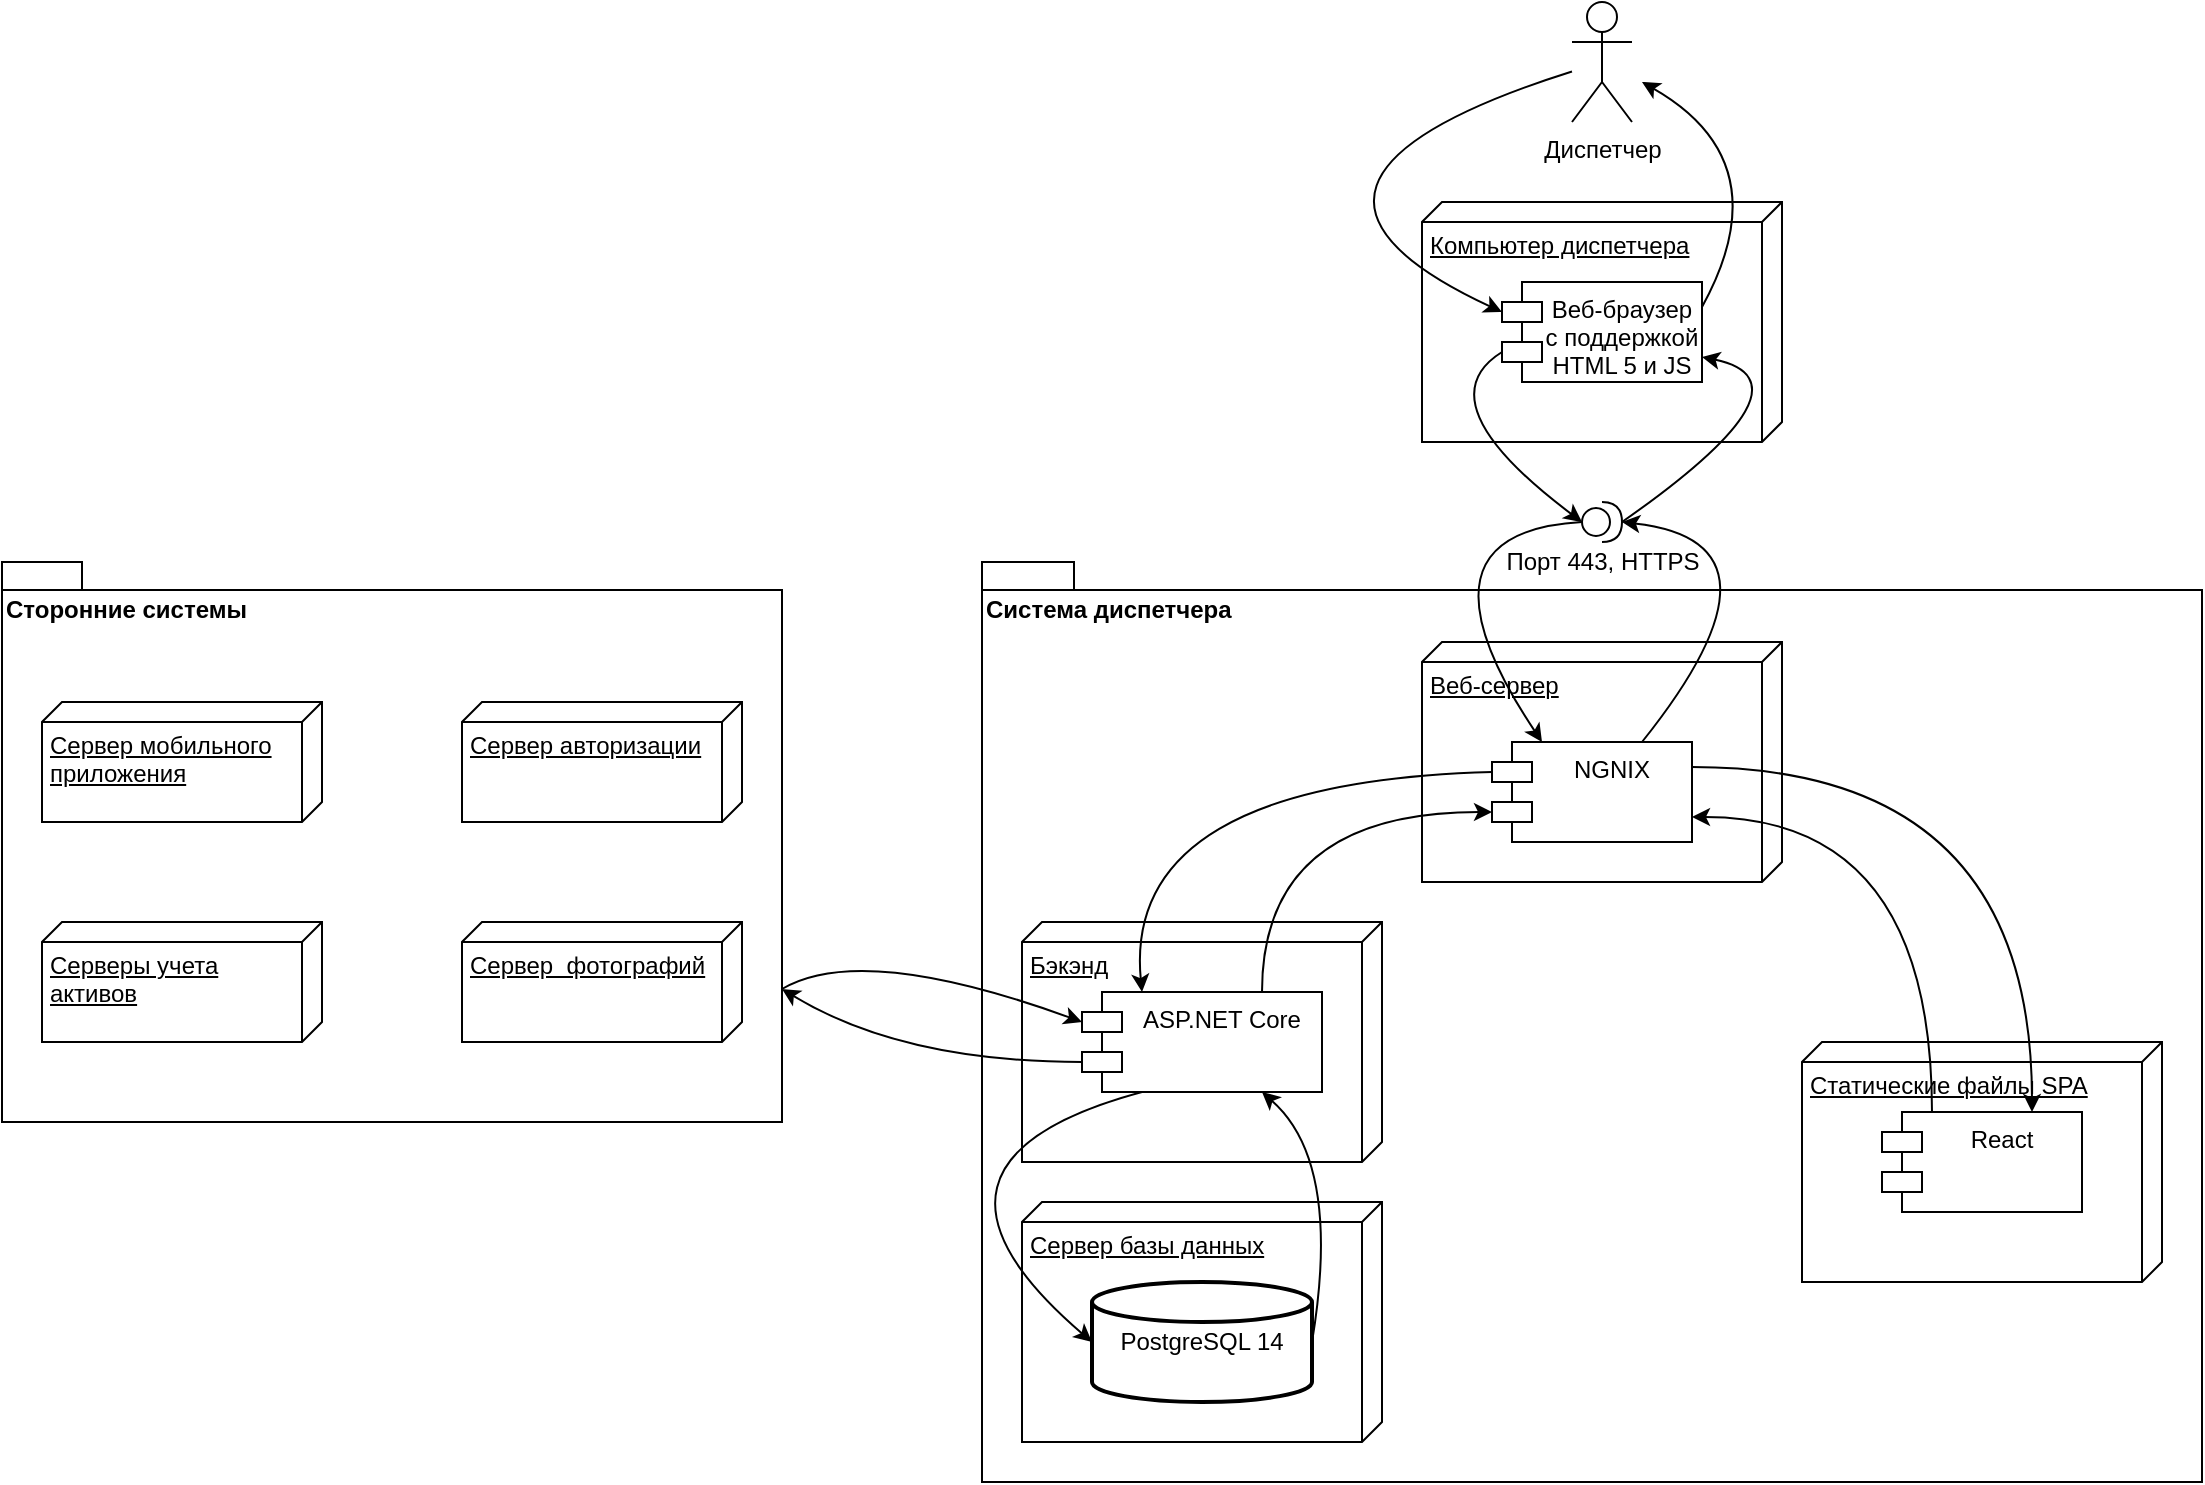 <mxfile version="20.6.0" type="github"><diagram id="HOSZykifcjWmg74krggU" name="Page-1"><mxGraphModel dx="1718" dy="928" grid="1" gridSize="10" guides="1" tooltips="1" connect="1" arrows="1" fold="1" page="1" pageScale="1" pageWidth="850" pageHeight="1100" math="0" shadow="0"><root><mxCell id="0"/><mxCell id="1" parent="0"/><mxCell id="c7Pb04o0xOLfkEv4fk63-9" value="Система диспетчера" style="shape=folder;fontStyle=1;spacingTop=10;tabWidth=40;tabHeight=14;tabPosition=left;html=1;verticalAlign=top;align=left;" vertex="1" parent="1"><mxGeometry x="510" y="300" width="610" height="460" as="geometry"/></mxCell><mxCell id="c7Pb04o0xOLfkEv4fk63-4" value="Сторонние системы" style="shape=folder;fontStyle=1;spacingTop=10;tabWidth=40;tabHeight=14;tabPosition=left;html=1;verticalAlign=top;align=left;" vertex="1" parent="1"><mxGeometry x="20" y="300" width="390" height="280" as="geometry"/></mxCell><mxCell id="c7Pb04o0xOLfkEv4fk63-5" value="Сервер мобильного &lt;br&gt;приложения" style="verticalAlign=top;align=left;spacingTop=8;spacingLeft=2;spacingRight=12;shape=cube;size=10;direction=south;fontStyle=4;html=1;" vertex="1" parent="1"><mxGeometry x="40" y="370" width="140" height="60" as="geometry"/></mxCell><mxCell id="c7Pb04o0xOLfkEv4fk63-6" value="Сервер авторизации" style="verticalAlign=top;align=left;spacingTop=8;spacingLeft=2;spacingRight=12;shape=cube;size=10;direction=south;fontStyle=4;html=1;" vertex="1" parent="1"><mxGeometry x="250" y="370" width="140" height="60" as="geometry"/></mxCell><mxCell id="c7Pb04o0xOLfkEv4fk63-7" value="Серверы учета&lt;br&gt;активов" style="verticalAlign=top;align=left;spacingTop=8;spacingLeft=2;spacingRight=12;shape=cube;size=10;direction=south;fontStyle=4;html=1;" vertex="1" parent="1"><mxGeometry x="40" y="480" width="140" height="60" as="geometry"/></mxCell><mxCell id="c7Pb04o0xOLfkEv4fk63-11" value="Сервер базы данных" style="verticalAlign=top;align=left;spacingTop=8;spacingLeft=2;spacingRight=12;shape=cube;size=10;direction=south;fontStyle=4;html=1;" vertex="1" parent="1"><mxGeometry x="530" y="620" width="180" height="120" as="geometry"/></mxCell><mxCell id="c7Pb04o0xOLfkEv4fk63-12" value="PostgreSQL 14" style="strokeWidth=2;html=1;shape=mxgraph.flowchart.database;whiteSpace=wrap;verticalAlign=middle;" vertex="1" parent="1"><mxGeometry x="565" y="660" width="110" height="60" as="geometry"/></mxCell><mxCell id="c7Pb04o0xOLfkEv4fk63-13" value="Веб-сервер" style="verticalAlign=top;align=left;spacingTop=8;spacingLeft=2;spacingRight=12;shape=cube;size=10;direction=south;fontStyle=4;html=1;" vertex="1" parent="1"><mxGeometry x="730" y="340" width="180" height="120" as="geometry"/></mxCell><mxCell id="c7Pb04o0xOLfkEv4fk63-14" value="NGNIX" style="shape=module;align=left;spacingLeft=20;align=center;verticalAlign=top;" vertex="1" parent="1"><mxGeometry x="765" y="390" width="100" height="50" as="geometry"/></mxCell><mxCell id="c7Pb04o0xOLfkEv4fk63-15" value="Диспетчер" style="shape=umlActor;verticalLabelPosition=bottom;verticalAlign=top;html=1;" vertex="1" parent="1"><mxGeometry x="805" y="20" width="30" height="60" as="geometry"/></mxCell><mxCell id="c7Pb04o0xOLfkEv4fk63-27" value="Бэкэнд" style="verticalAlign=top;align=left;spacingTop=8;spacingLeft=2;spacingRight=12;shape=cube;size=10;direction=south;fontStyle=4;html=1;" vertex="1" parent="1"><mxGeometry x="530" y="480" width="180" height="120" as="geometry"/></mxCell><mxCell id="c7Pb04o0xOLfkEv4fk63-40" style="edgeStyle=orthogonalEdgeStyle;curved=1;orthogonalLoop=1;jettySize=auto;html=1;exitX=0.75;exitY=0;exitDx=0;exitDy=0;entryX=0;entryY=0;entryDx=0;entryDy=35;entryPerimeter=0;elbow=vertical;" edge="1" parent="1" source="c7Pb04o0xOLfkEv4fk63-28" target="c7Pb04o0xOLfkEv4fk63-14"><mxGeometry relative="1" as="geometry"/></mxCell><mxCell id="c7Pb04o0xOLfkEv4fk63-28" value="ASP.NET Core" style="shape=module;align=left;spacingLeft=20;align=center;verticalAlign=top;" vertex="1" parent="1"><mxGeometry x="560" y="515" width="120" height="50" as="geometry"/></mxCell><mxCell id="c7Pb04o0xOLfkEv4fk63-29" value="Статические файлы SPA" style="verticalAlign=top;align=left;spacingTop=8;spacingLeft=2;spacingRight=12;shape=cube;size=10;direction=south;fontStyle=4;html=1;" vertex="1" parent="1"><mxGeometry x="920" y="540" width="180" height="120" as="geometry"/></mxCell><mxCell id="c7Pb04o0xOLfkEv4fk63-41" style="edgeStyle=orthogonalEdgeStyle;curved=1;orthogonalLoop=1;jettySize=auto;html=1;exitX=1;exitY=0.25;exitDx=0;exitDy=0;entryX=0.75;entryY=0;entryDx=0;entryDy=0;elbow=vertical;" edge="1" parent="1" source="c7Pb04o0xOLfkEv4fk63-14" target="c7Pb04o0xOLfkEv4fk63-30"><mxGeometry relative="1" as="geometry"/></mxCell><mxCell id="c7Pb04o0xOLfkEv4fk63-42" style="edgeStyle=orthogonalEdgeStyle;curved=1;orthogonalLoop=1;jettySize=auto;html=1;exitX=0.25;exitY=0;exitDx=0;exitDy=0;entryX=1;entryY=0.75;entryDx=0;entryDy=0;elbow=vertical;" edge="1" parent="1" source="c7Pb04o0xOLfkEv4fk63-30" target="c7Pb04o0xOLfkEv4fk63-14"><mxGeometry relative="1" as="geometry"/></mxCell><mxCell id="c7Pb04o0xOLfkEv4fk63-30" value="React" style="shape=module;align=left;spacingLeft=20;align=center;verticalAlign=top;" vertex="1" parent="1"><mxGeometry x="960" y="575" width="100" height="50" as="geometry"/></mxCell><mxCell id="c7Pb04o0xOLfkEv4fk63-34" value="" style="curved=1;endArrow=classic;html=1;elbow=vertical;entryX=0.75;entryY=1;entryDx=0;entryDy=0;exitX=1;exitY=0.5;exitDx=0;exitDy=0;exitPerimeter=0;" edge="1" parent="1" source="c7Pb04o0xOLfkEv4fk63-12" target="c7Pb04o0xOLfkEv4fk63-28"><mxGeometry width="50" height="50" relative="1" as="geometry"><mxPoint x="765" y="700" as="sourcePoint"/><mxPoint x="760" y="540" as="targetPoint"/><Array as="points"><mxPoint x="690" y="600"/></Array></mxGeometry></mxCell><mxCell id="c7Pb04o0xOLfkEv4fk63-35" value="" style="curved=1;endArrow=classic;html=1;elbow=vertical;exitX=0;exitY=0;exitDx=0;exitDy=35;exitPerimeter=0;entryX=0;entryY=0;entryDx=390;entryDy=213.5;entryPerimeter=0;" edge="1" parent="1" source="c7Pb04o0xOLfkEv4fk63-28" target="c7Pb04o0xOLfkEv4fk63-4"><mxGeometry width="50" height="50" relative="1" as="geometry"><mxPoint x="390" y="700" as="sourcePoint"/><mxPoint x="440" y="650" as="targetPoint"/><Array as="points"><mxPoint x="470" y="550"/></Array></mxGeometry></mxCell><mxCell id="c7Pb04o0xOLfkEv4fk63-36" value="" style="curved=1;endArrow=classic;html=1;elbow=vertical;entryX=0;entryY=0;entryDx=0;entryDy=15;entryPerimeter=0;exitX=0;exitY=0;exitDx=390;exitDy=213.5;exitPerimeter=0;" edge="1" parent="1" source="c7Pb04o0xOLfkEv4fk63-4" target="c7Pb04o0xOLfkEv4fk63-28"><mxGeometry width="50" height="50" relative="1" as="geometry"><mxPoint x="480" y="480" as="sourcePoint"/><mxPoint x="485" y="640" as="targetPoint"/><Array as="points"><mxPoint x="450" y="490"/></Array></mxGeometry></mxCell><mxCell id="c7Pb04o0xOLfkEv4fk63-37" value="" style="curved=1;endArrow=classic;html=1;elbow=vertical;entryX=0;entryY=0.5;entryDx=0;entryDy=0;exitX=0.25;exitY=1;exitDx=0;exitDy=0;entryPerimeter=0;" edge="1" parent="1" source="c7Pb04o0xOLfkEv4fk63-28" target="c7Pb04o0xOLfkEv4fk63-12"><mxGeometry width="50" height="50" relative="1" as="geometry"><mxPoint x="530" y="565" as="sourcePoint"/><mxPoint x="555" y="690" as="targetPoint"/><Array as="points"><mxPoint x="460" y="600"/></Array></mxGeometry></mxCell><mxCell id="c7Pb04o0xOLfkEv4fk63-39" value="" style="curved=1;endArrow=classic;html=1;elbow=vertical;exitX=0;exitY=0;exitDx=0;exitDy=15;exitPerimeter=0;entryX=0.25;entryY=0;entryDx=0;entryDy=0;" edge="1" parent="1" source="c7Pb04o0xOLfkEv4fk63-14" target="c7Pb04o0xOLfkEv4fk63-28"><mxGeometry width="50" height="50" relative="1" as="geometry"><mxPoint x="580" y="460" as="sourcePoint"/><mxPoint x="630" y="410" as="targetPoint"/><Array as="points"><mxPoint x="580" y="410"/></Array></mxGeometry></mxCell><mxCell id="c7Pb04o0xOLfkEv4fk63-43" value="Сервер&amp;nbsp; фотографий" style="verticalAlign=top;align=left;spacingTop=8;spacingLeft=2;spacingRight=12;shape=cube;size=10;direction=south;fontStyle=4;html=1;" vertex="1" parent="1"><mxGeometry x="250" y="480" width="140" height="60" as="geometry"/></mxCell><mxCell id="c7Pb04o0xOLfkEv4fk63-46" value="Компьютер диспетчера" style="verticalAlign=top;align=left;spacingTop=8;spacingLeft=2;spacingRight=12;shape=cube;size=10;direction=south;fontStyle=4;html=1;" vertex="1" parent="1"><mxGeometry x="730" y="120" width="180" height="120" as="geometry"/></mxCell><mxCell id="c7Pb04o0xOLfkEv4fk63-47" value="Веб-браузер&#10;с поддержкой&#10;HTML 5 и JS" style="shape=module;align=left;spacingLeft=20;align=center;verticalAlign=top;" vertex="1" parent="1"><mxGeometry x="770" y="160" width="100" height="50" as="geometry"/></mxCell><mxCell id="c7Pb04o0xOLfkEv4fk63-26" value="" style="curved=1;endArrow=classic;html=1;elbow=vertical;exitX=0.75;exitY=0;exitDx=0;exitDy=0;entryX=1;entryY=0.5;entryDx=0;entryDy=0;entryPerimeter=0;" edge="1" parent="1" source="c7Pb04o0xOLfkEv4fk63-14" target="c7Pb04o0xOLfkEv4fk63-61"><mxGeometry width="50" height="50" relative="1" as="geometry"><mxPoint x="920" y="310" as="sourcePoint"/><mxPoint x="970" y="260" as="targetPoint"/><Array as="points"><mxPoint x="920" y="290"/></Array></mxGeometry></mxCell><mxCell id="c7Pb04o0xOLfkEv4fk63-49" value="" style="curved=1;endArrow=classic;html=1;elbow=vertical;exitX=0;exitY=0.5;exitDx=0;exitDy=0;entryX=0.25;entryY=0;entryDx=0;entryDy=0;exitPerimeter=0;" edge="1" parent="1" source="c7Pb04o0xOLfkEv4fk63-61" target="c7Pb04o0xOLfkEv4fk63-14"><mxGeometry width="50" height="50" relative="1" as="geometry"><mxPoint x="835" y="250" as="sourcePoint"/><mxPoint x="840" y="400" as="targetPoint"/><Array as="points"><mxPoint x="720" y="285"/></Array></mxGeometry></mxCell><mxCell id="c7Pb04o0xOLfkEv4fk63-52" value="" style="curved=1;endArrow=classic;html=1;elbow=vertical;entryX=0;entryY=0;entryDx=0;entryDy=15;entryPerimeter=0;" edge="1" parent="1" source="c7Pb04o0xOLfkEv4fk63-15" target="c7Pb04o0xOLfkEv4fk63-47"><mxGeometry width="50" height="50" relative="1" as="geometry"><mxPoint x="620" y="150" as="sourcePoint"/><mxPoint x="570" y="200" as="targetPoint"/><Array as="points"><mxPoint x="630" y="110"/></Array></mxGeometry></mxCell><mxCell id="c7Pb04o0xOLfkEv4fk63-53" value="" style="curved=1;endArrow=classic;html=1;elbow=vertical;entryX=0.75;entryY=0;entryDx=0;entryDy=0;exitX=1;exitY=0.25;exitDx=0;exitDy=0;" edge="1" parent="1" source="c7Pb04o0xOLfkEv4fk63-47"><mxGeometry width="50" height="50" relative="1" as="geometry"><mxPoint x="935" y="170" as="sourcePoint"/><mxPoint x="840" y="60" as="targetPoint"/><Array as="points"><mxPoint x="910" y="100"/></Array></mxGeometry></mxCell><mxCell id="c7Pb04o0xOLfkEv4fk63-61" value="Порт 443, HTTPS" style="shape=providedRequiredInterface;html=1;verticalLabelPosition=bottom;sketch=0;" vertex="1" parent="1"><mxGeometry x="810" y="270" width="20" height="20" as="geometry"/></mxCell><mxCell id="c7Pb04o0xOLfkEv4fk63-62" value="" style="curved=1;endArrow=classic;html=1;elbow=vertical;exitX=1;exitY=0.5;exitDx=0;exitDy=0;exitPerimeter=0;entryX=1;entryY=0.75;entryDx=0;entryDy=0;" edge="1" parent="1" source="c7Pb04o0xOLfkEv4fk63-61" target="c7Pb04o0xOLfkEv4fk63-47"><mxGeometry width="50" height="50" relative="1" as="geometry"><mxPoint x="890" y="280" as="sourcePoint"/><mxPoint x="940" y="230" as="targetPoint"/><Array as="points"><mxPoint x="930" y="210"/></Array></mxGeometry></mxCell><mxCell id="c7Pb04o0xOLfkEv4fk63-63" value="" style="curved=1;endArrow=classic;html=1;elbow=vertical;exitX=0;exitY=0;exitDx=0;exitDy=35;exitPerimeter=0;entryX=0;entryY=0.5;entryDx=0;entryDy=0;entryPerimeter=0;" edge="1" parent="1" source="c7Pb04o0xOLfkEv4fk63-47" target="c7Pb04o0xOLfkEv4fk63-61"><mxGeometry width="50" height="50" relative="1" as="geometry"><mxPoint x="650" y="270" as="sourcePoint"/><mxPoint x="700" y="220" as="targetPoint"/><Array as="points"><mxPoint x="730" y="220"/></Array></mxGeometry></mxCell></root></mxGraphModel></diagram></mxfile>